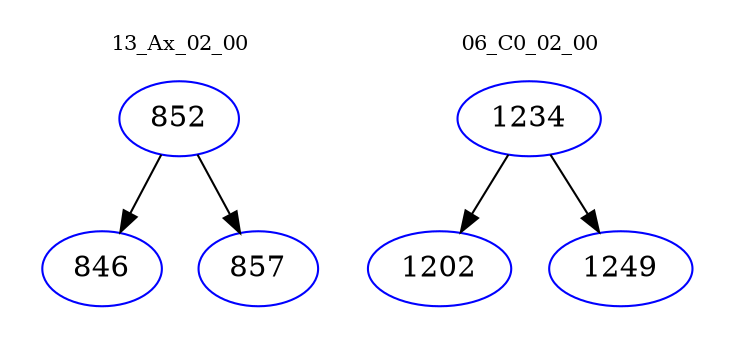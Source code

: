 digraph{
subgraph cluster_0 {
color = white
label = "13_Ax_02_00";
fontsize=10;
T0_852 [label="852", color="blue"]
T0_852 -> T0_846 [color="black"]
T0_846 [label="846", color="blue"]
T0_852 -> T0_857 [color="black"]
T0_857 [label="857", color="blue"]
}
subgraph cluster_1 {
color = white
label = "06_C0_02_00";
fontsize=10;
T1_1234 [label="1234", color="blue"]
T1_1234 -> T1_1202 [color="black"]
T1_1202 [label="1202", color="blue"]
T1_1234 -> T1_1249 [color="black"]
T1_1249 [label="1249", color="blue"]
}
}

